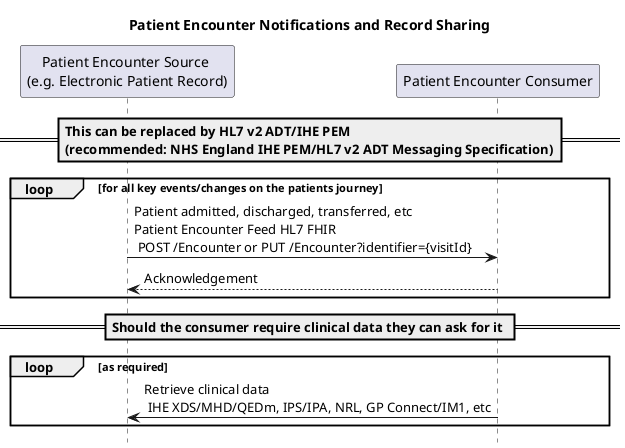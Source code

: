 @startuml

hide footbox

title "Patient Encounter Notifications and Record Sharing"

participant "Patient Encounter Source \n(e.g. Electronic Patient Record)" as PEMSource
participant "Patient Encounter Consumer" as PEMConsumer

== This can be replaced by HL7 v2 ADT/IHE PEM \n(recommended: NHS England IHE PEM/HL7 v2 ADT Messaging Specification)==
loop for all key events/changes on the patients journey
  PEMSource -> PEMConsumer : Patient admitted, discharged, transferred, etc \nPatient Encounter Feed HL7 FHIR \n POST /Encounter or PUT /Encounter?identifier={visitId}
  PEMConsumer --> PEMSource  : Acknowledgement
end
== Should the consumer require clinical data they can ask for it ==

loop as required
PEMConsumer -> PEMSource  : Retrieve clinical data \n IHE XDS/MHD/QEDm, IPS/IPA, NRL, GP Connect/IM1, etc
end
@enduml
